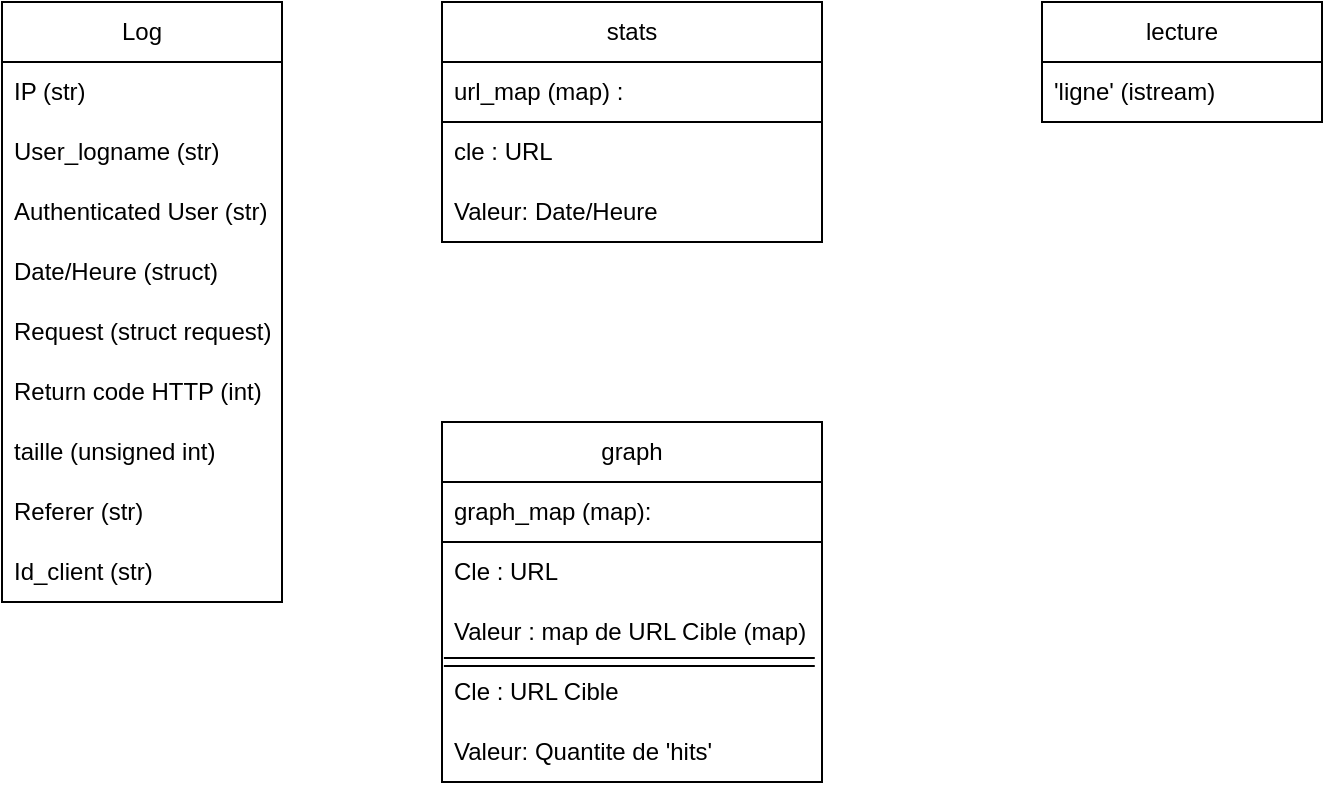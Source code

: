 <mxfile version="26.0.6">
  <diagram id="C5RBs43oDa-KdzZeNtuy" name="Page-1">
    <mxGraphModel dx="1213" dy="781" grid="1" gridSize="10" guides="1" tooltips="1" connect="1" arrows="1" fold="1" page="1" pageScale="1" pageWidth="827" pageHeight="1169" math="0" shadow="0">
      <root>
        <mxCell id="WIyWlLk6GJQsqaUBKTNV-0" />
        <mxCell id="WIyWlLk6GJQsqaUBKTNV-1" parent="WIyWlLk6GJQsqaUBKTNV-0" />
        <mxCell id="qixluM8RzJp4W4TrJGbc-0" value="Log" style="swimlane;fontStyle=0;childLayout=stackLayout;horizontal=1;startSize=30;horizontalStack=0;resizeParent=1;resizeParentMax=0;resizeLast=0;collapsible=1;marginBottom=0;whiteSpace=wrap;html=1;" vertex="1" parent="WIyWlLk6GJQsqaUBKTNV-1">
          <mxGeometry x="60" y="50" width="140" height="300" as="geometry">
            <mxRectangle x="100" y="70" width="60" height="30" as="alternateBounds" />
          </mxGeometry>
        </mxCell>
        <mxCell id="qixluM8RzJp4W4TrJGbc-1" value="IP (str)" style="text;strokeColor=none;fillColor=none;align=left;verticalAlign=middle;spacingLeft=4;spacingRight=4;overflow=hidden;points=[[0,0.5],[1,0.5]];portConstraint=eastwest;rotatable=0;whiteSpace=wrap;html=1;" vertex="1" parent="qixluM8RzJp4W4TrJGbc-0">
          <mxGeometry y="30" width="140" height="30" as="geometry" />
        </mxCell>
        <mxCell id="qixluM8RzJp4W4TrJGbc-2" value="User_logname (str)" style="text;strokeColor=none;fillColor=none;align=left;verticalAlign=middle;spacingLeft=4;spacingRight=4;overflow=hidden;points=[[0,0.5],[1,0.5]];portConstraint=eastwest;rotatable=0;whiteSpace=wrap;html=1;" vertex="1" parent="qixluM8RzJp4W4TrJGbc-0">
          <mxGeometry y="60" width="140" height="30" as="geometry" />
        </mxCell>
        <mxCell id="qixluM8RzJp4W4TrJGbc-3" value="Authenticated User (str)" style="text;strokeColor=none;fillColor=none;align=left;verticalAlign=middle;spacingLeft=4;spacingRight=4;overflow=hidden;points=[[0,0.5],[1,0.5]];portConstraint=eastwest;rotatable=0;whiteSpace=wrap;html=1;" vertex="1" parent="qixluM8RzJp4W4TrJGbc-0">
          <mxGeometry y="90" width="140" height="30" as="geometry" />
        </mxCell>
        <mxCell id="qixluM8RzJp4W4TrJGbc-4" value="Date/Heure (struct)" style="text;strokeColor=none;fillColor=none;align=left;verticalAlign=middle;spacingLeft=4;spacingRight=4;overflow=hidden;points=[[0,0.5],[1,0.5]];portConstraint=eastwest;rotatable=0;whiteSpace=wrap;html=1;" vertex="1" parent="qixluM8RzJp4W4TrJGbc-0">
          <mxGeometry y="120" width="140" height="30" as="geometry" />
        </mxCell>
        <mxCell id="qixluM8RzJp4W4TrJGbc-5" value="Request (struct request)" style="text;strokeColor=none;fillColor=none;align=left;verticalAlign=middle;spacingLeft=4;spacingRight=4;overflow=hidden;points=[[0,0.5],[1,0.5]];portConstraint=eastwest;rotatable=0;whiteSpace=wrap;html=1;" vertex="1" parent="qixluM8RzJp4W4TrJGbc-0">
          <mxGeometry y="150" width="140" height="30" as="geometry" />
        </mxCell>
        <mxCell id="qixluM8RzJp4W4TrJGbc-6" value="Return code HTTP (int)" style="text;strokeColor=none;fillColor=none;align=left;verticalAlign=middle;spacingLeft=4;spacingRight=4;overflow=hidden;points=[[0,0.5],[1,0.5]];portConstraint=eastwest;rotatable=0;whiteSpace=wrap;html=1;" vertex="1" parent="qixluM8RzJp4W4TrJGbc-0">
          <mxGeometry y="180" width="140" height="30" as="geometry" />
        </mxCell>
        <mxCell id="qixluM8RzJp4W4TrJGbc-7" value="taille (unsigned int)" style="text;strokeColor=none;fillColor=none;align=left;verticalAlign=middle;spacingLeft=4;spacingRight=4;overflow=hidden;points=[[0,0.5],[1,0.5]];portConstraint=eastwest;rotatable=0;whiteSpace=wrap;html=1;" vertex="1" parent="qixluM8RzJp4W4TrJGbc-0">
          <mxGeometry y="210" width="140" height="30" as="geometry" />
        </mxCell>
        <mxCell id="qixluM8RzJp4W4TrJGbc-8" value="Referer (str)" style="text;strokeColor=none;fillColor=none;align=left;verticalAlign=middle;spacingLeft=4;spacingRight=4;overflow=hidden;points=[[0,0.5],[1,0.5]];portConstraint=eastwest;rotatable=0;whiteSpace=wrap;html=1;" vertex="1" parent="qixluM8RzJp4W4TrJGbc-0">
          <mxGeometry y="240" width="140" height="30" as="geometry" />
        </mxCell>
        <mxCell id="qixluM8RzJp4W4TrJGbc-9" value="Id_client (str)" style="text;strokeColor=none;fillColor=none;align=left;verticalAlign=middle;spacingLeft=4;spacingRight=4;overflow=hidden;points=[[0,0.5],[1,0.5]];portConstraint=eastwest;rotatable=0;whiteSpace=wrap;html=1;" vertex="1" parent="qixluM8RzJp4W4TrJGbc-0">
          <mxGeometry y="270" width="140" height="30" as="geometry" />
        </mxCell>
        <mxCell id="qixluM8RzJp4W4TrJGbc-12" value="stats" style="swimlane;fontStyle=0;childLayout=stackLayout;horizontal=1;startSize=30;horizontalStack=0;resizeParent=1;resizeParentMax=0;resizeLast=0;collapsible=1;marginBottom=0;whiteSpace=wrap;html=1;" vertex="1" parent="WIyWlLk6GJQsqaUBKTNV-1">
          <mxGeometry x="280" y="50" width="190" height="120" as="geometry">
            <mxRectangle x="100" y="70" width="60" height="30" as="alternateBounds" />
          </mxGeometry>
        </mxCell>
        <mxCell id="qixluM8RzJp4W4TrJGbc-14" value="url_map (map) :" style="text;strokeColor=default;fillColor=none;align=left;verticalAlign=middle;spacingLeft=4;spacingRight=4;overflow=hidden;points=[[0,0.5],[1,0.5]];portConstraint=eastwest;rotatable=0;whiteSpace=wrap;html=1;" vertex="1" parent="qixluM8RzJp4W4TrJGbc-12">
          <mxGeometry y="30" width="190" height="30" as="geometry" />
        </mxCell>
        <mxCell id="qixluM8RzJp4W4TrJGbc-16" value="cle : URL" style="text;strokeColor=none;fillColor=none;align=left;verticalAlign=middle;spacingLeft=4;spacingRight=4;overflow=hidden;points=[[0,0.5],[1,0.5]];portConstraint=eastwest;rotatable=0;whiteSpace=wrap;html=1;" vertex="1" parent="qixluM8RzJp4W4TrJGbc-12">
          <mxGeometry y="60" width="190" height="30" as="geometry" />
        </mxCell>
        <mxCell id="qixluM8RzJp4W4TrJGbc-40" value="Valeur: Date/Heure" style="text;strokeColor=none;fillColor=none;align=left;verticalAlign=middle;spacingLeft=4;spacingRight=4;overflow=hidden;points=[[0,0.5],[1,0.5]];portConstraint=eastwest;rotatable=0;whiteSpace=wrap;html=1;" vertex="1" parent="qixluM8RzJp4W4TrJGbc-12">
          <mxGeometry y="90" width="190" height="30" as="geometry" />
        </mxCell>
        <mxCell id="qixluM8RzJp4W4TrJGbc-36" value="graph" style="swimlane;fontStyle=0;childLayout=stackLayout;horizontal=1;startSize=30;horizontalStack=0;resizeParent=1;resizeParentMax=0;resizeLast=0;collapsible=1;marginBottom=0;whiteSpace=wrap;html=1;" vertex="1" parent="WIyWlLk6GJQsqaUBKTNV-1">
          <mxGeometry x="280" y="260" width="190" height="180" as="geometry">
            <mxRectangle x="100" y="70" width="60" height="30" as="alternateBounds" />
          </mxGeometry>
        </mxCell>
        <mxCell id="qixluM8RzJp4W4TrJGbc-37" value="graph_map (map):" style="text;strokeColor=default;fillColor=none;align=left;verticalAlign=middle;spacingLeft=4;spacingRight=4;overflow=hidden;points=[[0,0.5],[1,0.5]];portConstraint=eastwest;rotatable=0;whiteSpace=wrap;html=1;" vertex="1" parent="qixluM8RzJp4W4TrJGbc-36">
          <mxGeometry y="30" width="190" height="30" as="geometry" />
        </mxCell>
        <mxCell id="qixluM8RzJp4W4TrJGbc-38" value="Cle : URL" style="text;strokeColor=none;fillColor=none;align=left;verticalAlign=middle;spacingLeft=4;spacingRight=4;overflow=hidden;points=[[0,0.5],[1,0.5]];portConstraint=eastwest;rotatable=0;whiteSpace=wrap;html=1;" vertex="1" parent="qixluM8RzJp4W4TrJGbc-36">
          <mxGeometry y="60" width="190" height="30" as="geometry" />
        </mxCell>
        <mxCell id="qixluM8RzJp4W4TrJGbc-41" value="Valeur : map de URL Cible (map)" style="text;strokeColor=none;fillColor=none;align=left;verticalAlign=middle;spacingLeft=4;spacingRight=4;overflow=hidden;points=[[0,0.5],[1,0.5]];portConstraint=eastwest;rotatable=0;whiteSpace=wrap;html=1;strokeWidth=1;perimeterSpacing=0;" vertex="1" parent="qixluM8RzJp4W4TrJGbc-36">
          <mxGeometry y="90" width="190" height="30" as="geometry" />
        </mxCell>
        <mxCell id="qixluM8RzJp4W4TrJGbc-42" value="Cle : URL Cible" style="text;strokeColor=none;fillColor=none;align=left;verticalAlign=middle;spacingLeft=4;spacingRight=4;overflow=hidden;points=[[0,0.5],[1,0.5]];portConstraint=eastwest;rotatable=0;whiteSpace=wrap;html=1;" vertex="1" parent="qixluM8RzJp4W4TrJGbc-36">
          <mxGeometry y="120" width="190" height="30" as="geometry" />
        </mxCell>
        <mxCell id="qixluM8RzJp4W4TrJGbc-43" value="Valeur: Quantite de &#39;hits&#39;" style="text;strokeColor=none;fillColor=none;align=left;verticalAlign=middle;spacingLeft=4;spacingRight=4;overflow=hidden;points=[[0,0.5],[1,0.5]];portConstraint=eastwest;rotatable=0;whiteSpace=wrap;html=1;" vertex="1" parent="qixluM8RzJp4W4TrJGbc-36">
          <mxGeometry y="150" width="190" height="30" as="geometry" />
        </mxCell>
        <mxCell id="qixluM8RzJp4W4TrJGbc-44" value="" style="shape=link;html=1;rounded=0;exitX=0.005;exitY=1;exitDx=0;exitDy=0;exitPerimeter=0;entryX=0.981;entryY=1;entryDx=0;entryDy=0;entryPerimeter=0;" edge="1" parent="qixluM8RzJp4W4TrJGbc-36" source="qixluM8RzJp4W4TrJGbc-41" target="qixluM8RzJp4W4TrJGbc-41">
          <mxGeometry width="100" relative="1" as="geometry">
            <mxPoint x="80" y="240" as="sourcePoint" />
            <mxPoint x="180" y="240" as="targetPoint" />
          </mxGeometry>
        </mxCell>
        <mxCell id="qixluM8RzJp4W4TrJGbc-24" value="lecture" style="swimlane;fontStyle=0;childLayout=stackLayout;horizontal=1;startSize=30;horizontalStack=0;resizeParent=1;resizeParentMax=0;resizeLast=0;collapsible=1;marginBottom=0;whiteSpace=wrap;html=1;" vertex="1" parent="WIyWlLk6GJQsqaUBKTNV-1">
          <mxGeometry x="580" y="50" width="140" height="60" as="geometry">
            <mxRectangle x="100" y="70" width="60" height="30" as="alternateBounds" />
          </mxGeometry>
        </mxCell>
        <mxCell id="qixluM8RzJp4W4TrJGbc-25" value="&#39;ligne&#39; (istream)" style="text;strokeColor=none;fillColor=none;align=left;verticalAlign=middle;spacingLeft=4;spacingRight=4;overflow=hidden;points=[[0,0.5],[1,0.5]];portConstraint=eastwest;rotatable=0;whiteSpace=wrap;html=1;" vertex="1" parent="qixluM8RzJp4W4TrJGbc-24">
          <mxGeometry y="30" width="140" height="30" as="geometry" />
        </mxCell>
      </root>
    </mxGraphModel>
  </diagram>
</mxfile>

